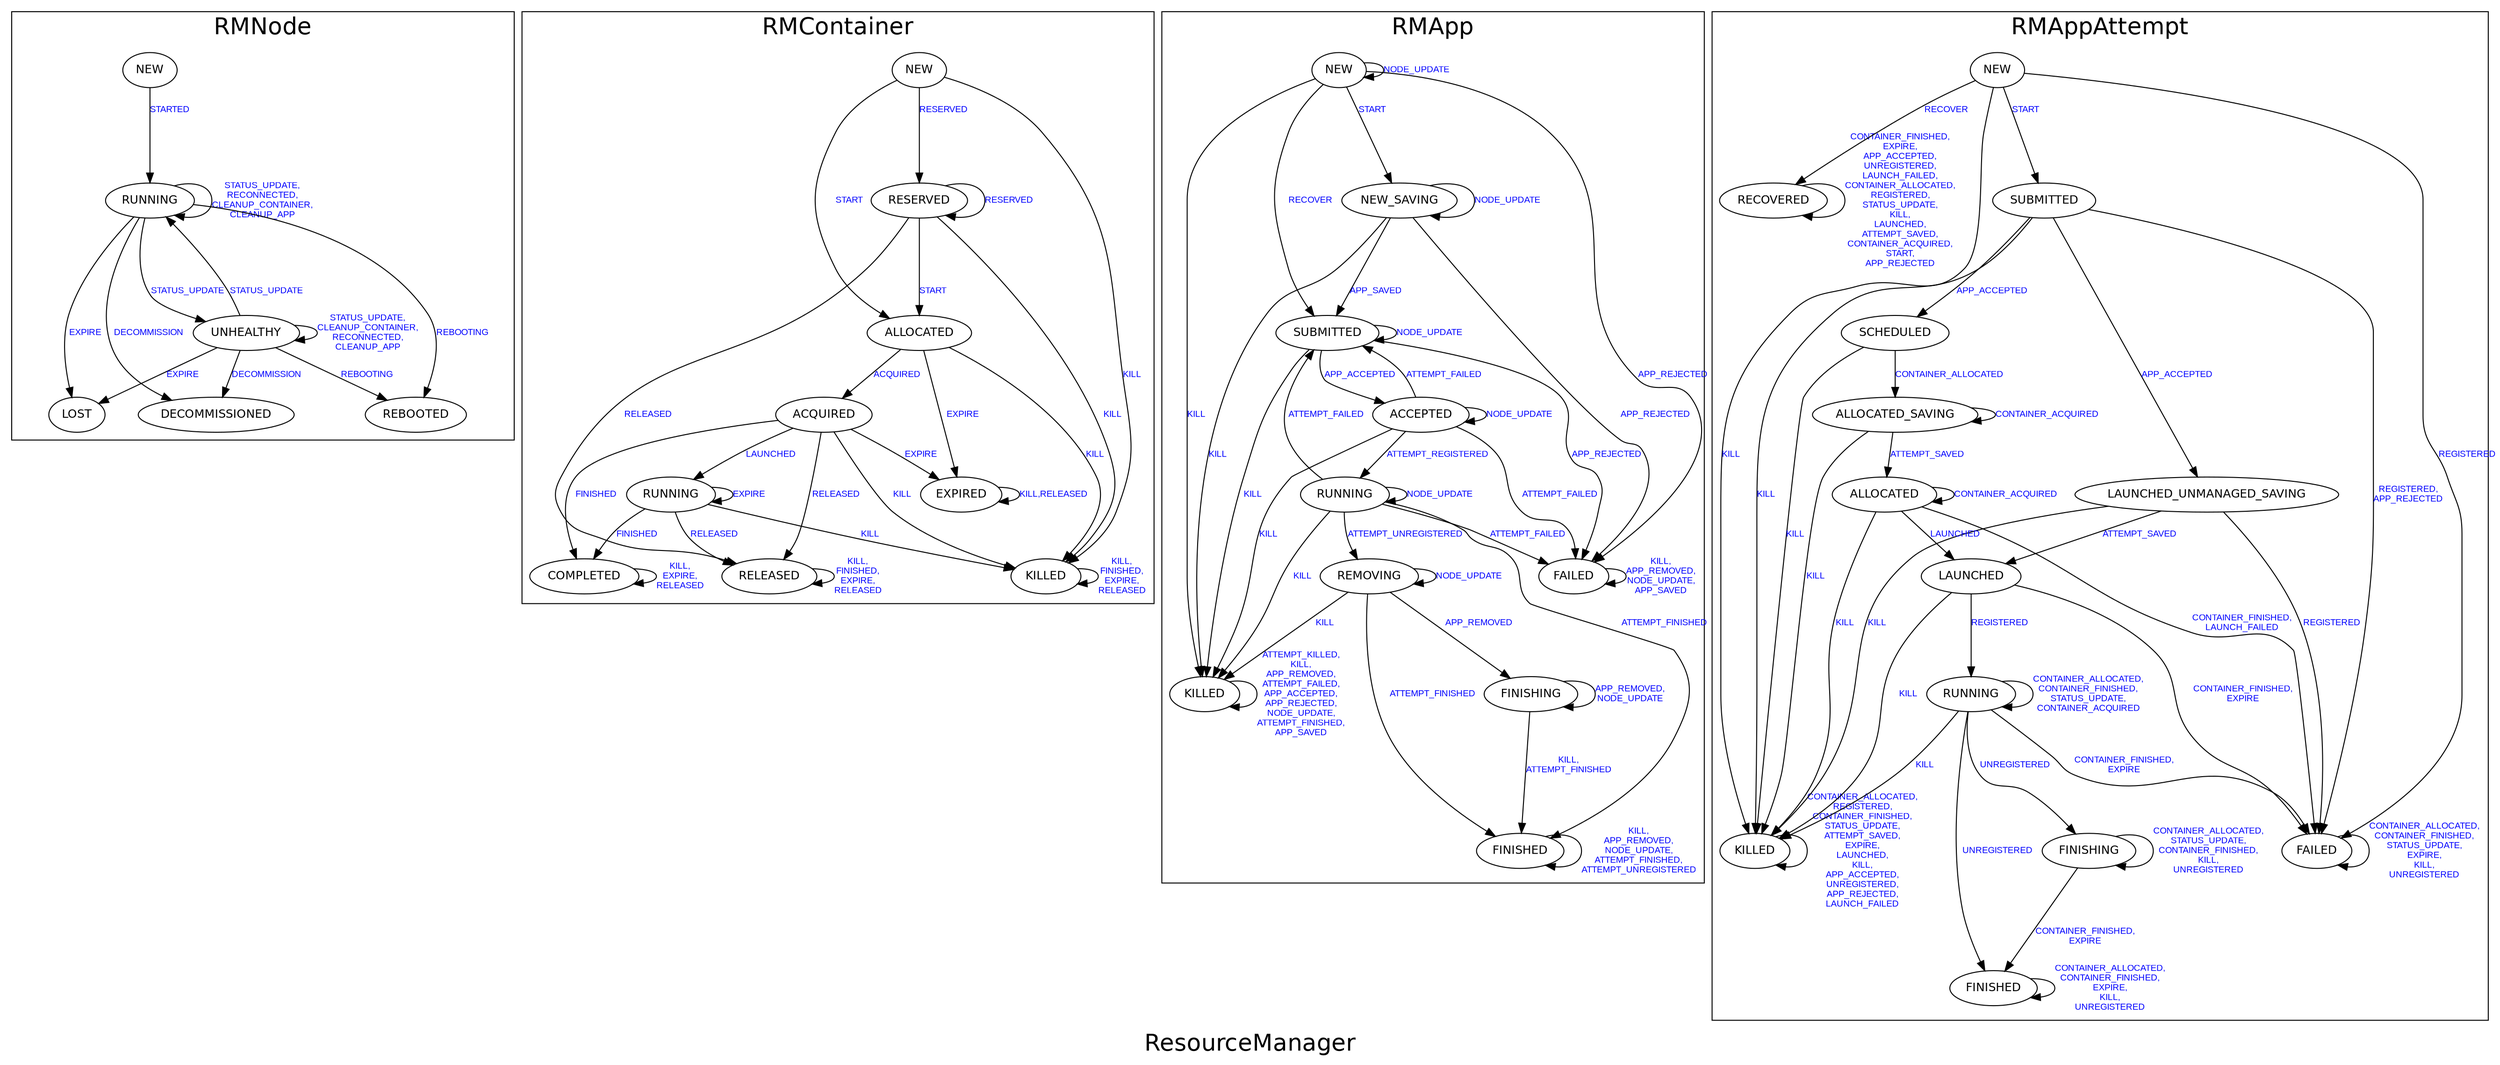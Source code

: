 digraph ResourceManager {
graph [ label="ResourceManager", fontsize=24, fontname=Helvetica];
node [fontsize=12, fontname=Helvetica];
edge [fontsize=9, fontcolor=blue, fontname=Arial];
subgraph cluster_RMNode {
label="RMNode"
  "RMNode.RUNNING" [ label = RUNNING ];
  "RMNode.RUNNING" -> "RMNode.LOST" [ label = "EXPIRE" ];
  "RMNode.RUNNING" -> "RMNode.DECOMMISSIONED" [ label = "DECOMMISSION" ];
  "RMNode.RUNNING" -> "RMNode.RUNNING" [ label = "STATUS_UPDATE,\nRECONNECTED,\nCLEANUP_CONTAINER,\nCLEANUP_APP" ];
  "RMNode.RUNNING" -> "RMNode.UNHEALTHY" [ label = "STATUS_UPDATE" ];
  "RMNode.RUNNING" -> "RMNode.REBOOTED" [ label = "REBOOTING" ];
  "RMNode.UNHEALTHY" [ label = UNHEALTHY ];
  "RMNode.UNHEALTHY" -> "RMNode.LOST" [ label = "EXPIRE" ];
  "RMNode.UNHEALTHY" -> "RMNode.DECOMMISSIONED" [ label = "DECOMMISSION" ];
  "RMNode.UNHEALTHY" -> "RMNode.RUNNING" [ label = "STATUS_UPDATE" ];
  "RMNode.UNHEALTHY" -> "RMNode.UNHEALTHY" [ label = "STATUS_UPDATE,\nCLEANUP_CONTAINER,\nRECONNECTED,\nCLEANUP_APP" ];
  "RMNode.UNHEALTHY" -> "RMNode.REBOOTED" [ label = "REBOOTING" ];
  "RMNode.DECOMMISSIONED" [ label = DECOMMISSIONED ];
  "RMNode.REBOOTED" [ label = REBOOTED ];
  "RMNode.LOST" [ label = LOST ];
  "RMNode.NEW" [ label = NEW ];
  "RMNode.NEW" -> "RMNode.RUNNING" [ label = "STARTED" ];
}

subgraph cluster_RMContainer {
label="RMContainer"
  "RMContainer.RELEASED" [ label = RELEASED ];
  "RMContainer.RELEASED" -> "RMContainer.RELEASED" [ label = "KILL,\nFINISHED,\nEXPIRE,\nRELEASED" ];
  "RMContainer.EXPIRED" [ label = EXPIRED ];
  "RMContainer.EXPIRED" -> "RMContainer.EXPIRED" [ label = "KILL,RELEASED" ];
  "RMContainer.COMPLETED" [ label = COMPLETED ];
  "RMContainer.COMPLETED" -> "RMContainer.COMPLETED" [ label = "KILL,\nEXPIRE,\nRELEASED" ];
  "RMContainer.RUNNING" [ label = RUNNING ];
  "RMContainer.RUNNING" -> "RMContainer.KILLED" [ label = "KILL" ];
  "RMContainer.RUNNING" -> "RMContainer.COMPLETED" [ label = "FINISHED" ];
  "RMContainer.RUNNING" -> "RMContainer.RUNNING" [ label = "EXPIRE" ];
  "RMContainer.RUNNING" -> "RMContainer.RELEASED" [ label = "RELEASED" ];
  "RMContainer.KILLED" [ label = KILLED ];
  "RMContainer.KILLED" -> "RMContainer.KILLED" [ label = "KILL,\nFINISHED,\nEXPIRE,\nRELEASED" ];
  "RMContainer.ACQUIRED" [ label = ACQUIRED ];
  "RMContainer.ACQUIRED" -> "RMContainer.KILLED" [ label = "KILL" ];
  "RMContainer.ACQUIRED" -> "RMContainer.RUNNING" [ label = "LAUNCHED" ];
  "RMContainer.ACQUIRED" -> "RMContainer.COMPLETED" [ label = "FINISHED" ];
  "RMContainer.ACQUIRED" -> "RMContainer.EXPIRED" [ label = "EXPIRE" ];
  "RMContainer.ACQUIRED" -> "RMContainer.RELEASED" [ label = "RELEASED" ];
  "RMContainer.ALLOCATED" [ label = ALLOCATED ];
  "RMContainer.ALLOCATED" -> "RMContainer.KILLED" [ label = "KILL" ];
  "RMContainer.ALLOCATED" -> "RMContainer.ACQUIRED" [ label = "ACQUIRED" ];
  "RMContainer.ALLOCATED" -> "RMContainer.EXPIRED" [ label = "EXPIRE" ];
  "RMContainer.RESERVED" [ label = RESERVED ];
  "RMContainer.RESERVED" -> "RMContainer.KILLED" [ label = "KILL" ];
  "RMContainer.RESERVED" -> "RMContainer.RESERVED" [ label = "RESERVED" ];
  "RMContainer.RESERVED" -> "RMContainer.RELEASED" [ label = "RELEASED" ];
  "RMContainer.RESERVED" -> "RMContainer.ALLOCATED" [ label = "START" ];
  "RMContainer.NEW" [ label = NEW ];
  "RMContainer.NEW" -> "RMContainer.RESERVED" [ label = "RESERVED" ];
  "RMContainer.NEW" -> "RMContainer.KILLED" [ label = "KILL" ];
  "RMContainer.NEW" -> "RMContainer.ALLOCATED" [ label = "START" ];
}

subgraph cluster_RMApp {
label="RMApp"
  "RMApp.NEW" [ label = NEW ];
  "RMApp.NEW" -> "RMApp.KILLED" [ label = "KILL" ];
  "RMApp.NEW" -> "RMApp.FAILED" [ label = "APP_REJECTED" ];
  "RMApp.NEW" -> "RMApp.NEW" [ label = "NODE_UPDATE" ];
  "RMApp.NEW" -> "RMApp.NEW_SAVING" [ label = "START" ];
  "RMApp.NEW" -> "RMApp.SUBMITTED" [ label = "RECOVER" ];
  "RMApp.FINISHING" [ label = FINISHING ];
  "RMApp.FINISHING" -> "RMApp.FINISHED" [ label = "KILL,\nATTEMPT_FINISHED" ];
  "RMApp.FINISHING" -> "RMApp.FINISHING" [ label = "APP_REMOVED,\nNODE_UPDATE" ];
  "RMApp.ACCEPTED" [ label = ACCEPTED ];
  "RMApp.ACCEPTED" -> "RMApp.KILLED" [ label = "KILL" ];
  "RMApp.ACCEPTED" -> "RMApp.RUNNING" [ label = "ATTEMPT_REGISTERED" ];
  "RMApp.ACCEPTED" -> "RMApp.SUBMITTED" [ label = "ATTEMPT_FAILED" ];
  "RMApp.ACCEPTED" -> "RMApp.FAILED" [ label = "ATTEMPT_FAILED" ];
  "RMApp.ACCEPTED" -> "RMApp.ACCEPTED" [ label = "NODE_UPDATE" ];
  "RMApp.FAILED" [ label = FAILED ];
  "RMApp.FAILED" -> "RMApp.FAILED" [ label = "KILL,\nAPP_REMOVED,\nNODE_UPDATE,\nAPP_SAVED" ];
  "RMApp.SUBMITTED" [ label = SUBMITTED ];
  "RMApp.SUBMITTED" -> "RMApp.KILLED" [ label = "KILL" ];
  "RMApp.SUBMITTED" -> "RMApp.ACCEPTED" [ label = "APP_ACCEPTED" ];
  "RMApp.SUBMITTED" -> "RMApp.FAILED" [ label = "APP_REJECTED" ];
  "RMApp.SUBMITTED" -> "RMApp.SUBMITTED" [ label = "NODE_UPDATE" ];
  "RMApp.FINISHED" [ label = FINISHED ];
  "RMApp.FINISHED" -> "RMApp.FINISHED" [ label = "KILL,\nAPP_REMOVED,\nNODE_UPDATE,\nATTEMPT_FINISHED,\nATTEMPT_UNREGISTERED" ];
  "RMApp.REMOVING" [ label = REMOVING ];
  "RMApp.REMOVING" -> "RMApp.KILLED" [ label = "KILL" ];
  "RMApp.REMOVING" -> "RMApp.FINISHING" [ label = "APP_REMOVED" ];
  "RMApp.REMOVING" -> "RMApp.REMOVING" [ label = "NODE_UPDATE" ];
  "RMApp.REMOVING" -> "RMApp.FINISHED" [ label = "ATTEMPT_FINISHED" ];
  "RMApp.RUNNING" [ label = RUNNING ];
  "RMApp.RUNNING" -> "RMApp.KILLED" [ label = "KILL" ];
  "RMApp.RUNNING" -> "RMApp.SUBMITTED" [ label = "ATTEMPT_FAILED" ];
  "RMApp.RUNNING" -> "RMApp.FAILED" [ label = "ATTEMPT_FAILED" ];
  "RMApp.RUNNING" -> "RMApp.RUNNING" [ label = "NODE_UPDATE" ];
  "RMApp.RUNNING" -> "RMApp.FINISHED" [ label = "ATTEMPT_FINISHED" ];
  "RMApp.RUNNING" -> "RMApp.REMOVING" [ label = "ATTEMPT_UNREGISTERED" ];
  "RMApp.KILLED" [ label = KILLED ];
  "RMApp.KILLED" -> "RMApp.KILLED" [ label = "ATTEMPT_KILLED,\nKILL,\nAPP_REMOVED,\nATTEMPT_FAILED,\nAPP_ACCEPTED,\nAPP_REJECTED,\nNODE_UPDATE,\nATTEMPT_FINISHED,\nAPP_SAVED" ];
  "RMApp.NEW_SAVING" [ label = NEW_SAVING ];
  "RMApp.NEW_SAVING" -> "RMApp.KILLED" [ label = "KILL" ];
  "RMApp.NEW_SAVING" -> "RMApp.FAILED" [ label = "APP_REJECTED" ];
  "RMApp.NEW_SAVING" -> "RMApp.NEW_SAVING" [ label = "NODE_UPDATE" ];
  "RMApp.NEW_SAVING" -> "RMApp.SUBMITTED" [ label = "APP_SAVED" ];
}

subgraph cluster_RMAppAttempt {
label="RMAppAttempt"
  "RMAppAttempt.RECOVERED" [ label = RECOVERED ];
  "RMAppAttempt.RECOVERED" -> "RMAppAttempt.RECOVERED" [ label = "CONTAINER_FINISHED,\nEXPIRE,\nAPP_ACCEPTED,\nUNREGISTERED,\nLAUNCH_FAILED,\nCONTAINER_ALLOCATED,\nREGISTERED,\nSTATUS_UPDATE,\nKILL,\nLAUNCHED,\nATTEMPT_SAVED,\nCONTAINER_ACQUIRED,\nSTART,\nAPP_REJECTED" ];
  "RMAppAttempt.SCHEDULED" [ label = SCHEDULED ];
  "RMAppAttempt.SCHEDULED" -> "RMAppAttempt.ALLOCATED_SAVING" [ label = "CONTAINER_ALLOCATED" ];
  "RMAppAttempt.SCHEDULED" -> "RMAppAttempt.KILLED" [ label = "KILL" ];
  "RMAppAttempt.FINISHING" [ label = FINISHING ];
  "RMAppAttempt.FINISHING" -> "RMAppAttempt.FINISHING" [ label = "CONTAINER_ALLOCATED,\nSTATUS_UPDATE,\nCONTAINER_FINISHED,\nKILL,\nUNREGISTERED" ];
  "RMAppAttempt.FINISHING" -> "RMAppAttempt.FINISHED" [ label = "CONTAINER_FINISHED,\nEXPIRE" ];
  "RMAppAttempt.NEW" [ label = NEW ];
  "RMAppAttempt.NEW" -> "RMAppAttempt.FAILED" [ label = "REGISTERED" ];
  "RMAppAttempt.NEW" -> "RMAppAttempt.RECOVERED" [ label = "RECOVER" ];
  "RMAppAttempt.NEW" -> "RMAppAttempt.KILLED" [ label = "KILL" ];
  "RMAppAttempt.NEW" -> "RMAppAttempt.SUBMITTED" [ label = "START" ];
  "RMAppAttempt.FAILED" [ label = FAILED ];
  "RMAppAttempt.FAILED" -> "RMAppAttempt.FAILED" [ label = "CONTAINER_ALLOCATED,\nCONTAINER_FINISHED,\nSTATUS_UPDATE,\nEXPIRE,\nKILL,\nUNREGISTERED" ];
  "RMAppAttempt.SUBMITTED" [ label = SUBMITTED ];
  "RMAppAttempt.SUBMITTED" -> "RMAppAttempt.FAILED" [ label = "REGISTERED,\nAPP_REJECTED" ];
  "RMAppAttempt.SUBMITTED" -> "RMAppAttempt.KILLED" [ label = "KILL" ];
  "RMAppAttempt.SUBMITTED" -> "RMAppAttempt.SCHEDULED" [ label = "APP_ACCEPTED" ];
  "RMAppAttempt.SUBMITTED" -> "RMAppAttempt.LAUNCHED_UNMANAGED_SAVING" [ label = "APP_ACCEPTED" ];
  "RMAppAttempt.ALLOCATED_SAVING" [ label = ALLOCATED_SAVING ];
  "RMAppAttempt.ALLOCATED_SAVING" -> "RMAppAttempt.KILLED" [ label = "KILL" ];
  "RMAppAttempt.ALLOCATED_SAVING" -> "RMAppAttempt.ALLOCATED" [ label = "ATTEMPT_SAVED" ];
  "RMAppAttempt.ALLOCATED_SAVING" -> "RMAppAttempt.ALLOCATED_SAVING" [ label = "CONTAINER_ACQUIRED" ];
  "RMAppAttempt.ALLOCATED" [ label = ALLOCATED ];
  "RMAppAttempt.ALLOCATED" -> "RMAppAttempt.FAILED" [ label = "CONTAINER_FINISHED,\nLAUNCH_FAILED" ];
  "RMAppAttempt.ALLOCATED" -> "RMAppAttempt.KILLED" [ label = "KILL" ];
  "RMAppAttempt.ALLOCATED" -> "RMAppAttempt.LAUNCHED" [ label = "LAUNCHED" ];
  "RMAppAttempt.ALLOCATED" -> "RMAppAttempt.ALLOCATED" [ label = "CONTAINER_ACQUIRED" ];
  "RMAppAttempt.LAUNCHED" [ label = LAUNCHED ];
  "RMAppAttempt.LAUNCHED" -> "RMAppAttempt.RUNNING" [ label = "REGISTERED" ];
  "RMAppAttempt.LAUNCHED" -> "RMAppAttempt.FAILED" [ label = "CONTAINER_FINISHED,\nEXPIRE" ];
  "RMAppAttempt.LAUNCHED" -> "RMAppAttempt.KILLED" [ label = "KILL" ];
  "RMAppAttempt.RUNNING" [ label = RUNNING ];
  "RMAppAttempt.RUNNING" -> "RMAppAttempt.RUNNING" [ label = "CONTAINER_ALLOCATED,\nCONTAINER_FINISHED,\nSTATUS_UPDATE,\nCONTAINER_ACQUIRED" ];
  "RMAppAttempt.RUNNING" -> "RMAppAttempt.FAILED" [ label = "CONTAINER_FINISHED,\nEXPIRE" ];
  "RMAppAttempt.RUNNING" -> "RMAppAttempt.KILLED" [ label = "KILL" ];
  "RMAppAttempt.RUNNING" -> "RMAppAttempt.FINISHING" [ label = "UNREGISTERED" ];
  "RMAppAttempt.RUNNING" -> "RMAppAttempt.FINISHED" [ label = "UNREGISTERED" ];
  "RMAppAttempt.FINISHED" [ label = FINISHED ];
  "RMAppAttempt.FINISHED" -> "RMAppAttempt.FINISHED" [ label = "CONTAINER_ALLOCATED,\nCONTAINER_FINISHED,\nEXPIRE,\nKILL,\nUNREGISTERED" ];
  "RMAppAttempt.KILLED" [ label = KILLED ];
  "RMAppAttempt.KILLED" -> "RMAppAttempt.KILLED" [ label = "CONTAINER_ALLOCATED,\nREGISTERED,\nCONTAINER_FINISHED,\nSTATUS_UPDATE,\nATTEMPT_SAVED,\nEXPIRE,\nLAUNCHED,\nKILL,\nAPP_ACCEPTED,\nUNREGISTERED,\nAPP_REJECTED,\nLAUNCH_FAILED" ];
  "RMAppAttempt.LAUNCHED_UNMANAGED_SAVING" [ label = LAUNCHED_UNMANAGED_SAVING ];
  "RMAppAttempt.LAUNCHED_UNMANAGED_SAVING" -> "RMAppAttempt.FAILED" [ label = "REGISTERED" ];
  "RMAppAttempt.LAUNCHED_UNMANAGED_SAVING" -> "RMAppAttempt.KILLED" [ label = "KILL" ];
  "RMAppAttempt.LAUNCHED_UNMANAGED_SAVING" -> "RMAppAttempt.LAUNCHED" [ label = "ATTEMPT_SAVED" ];
}

}
